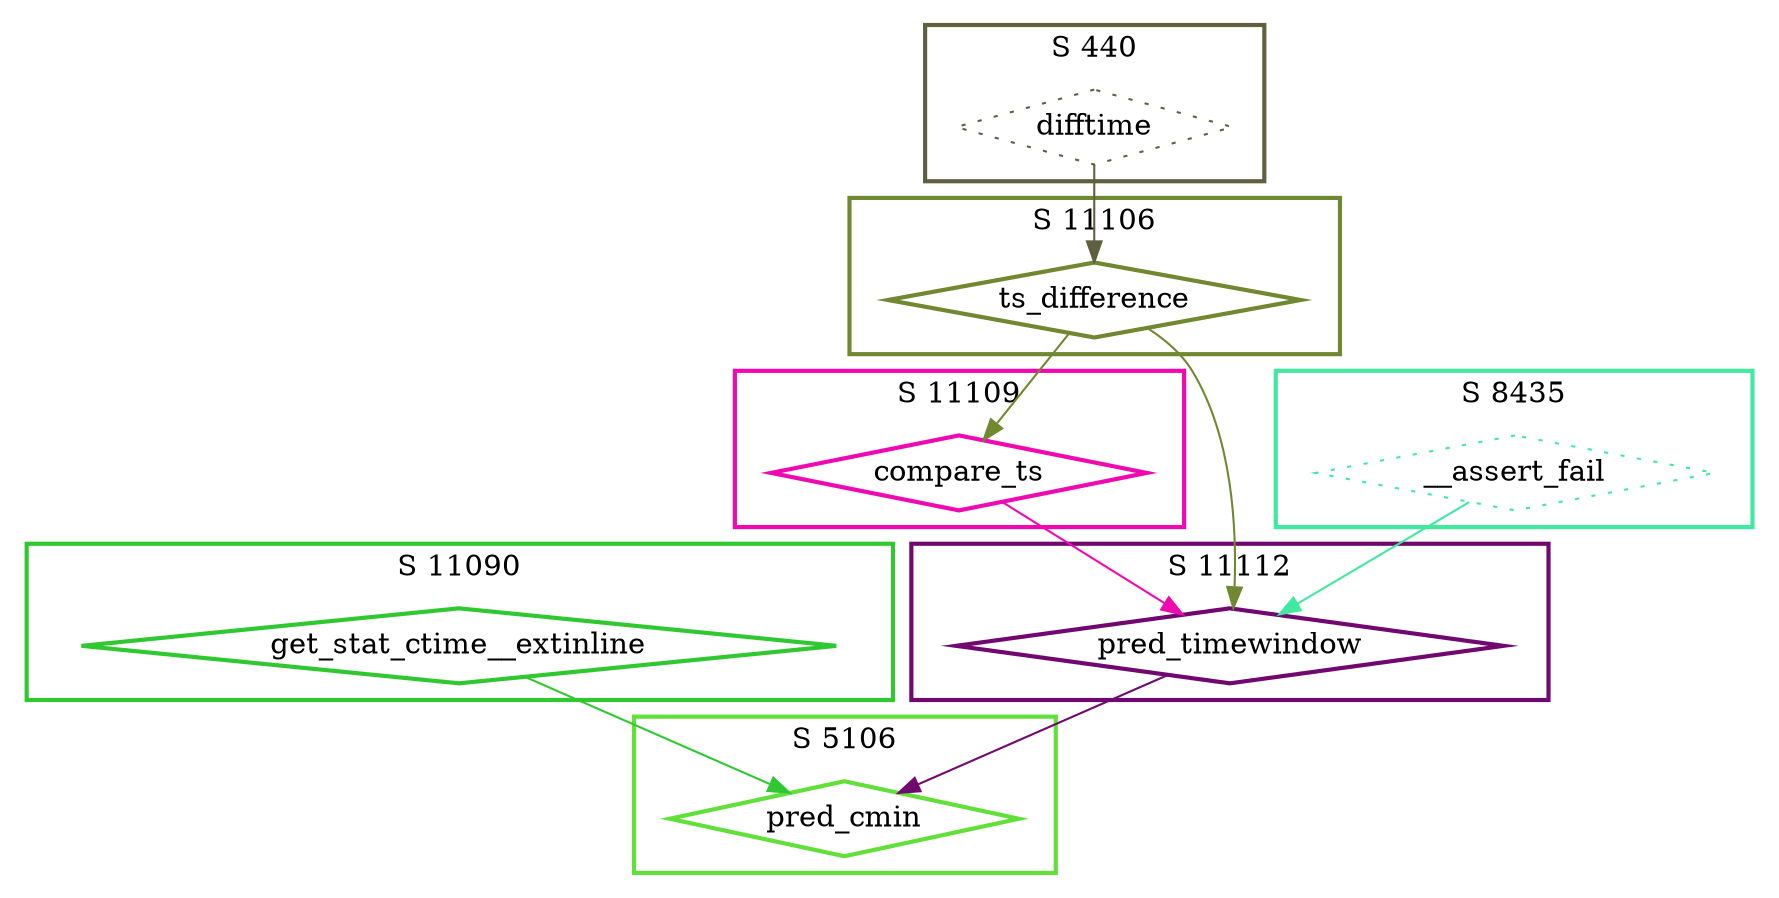 digraph G {
  ratio=0.500000;
  "UV get_stat_ctime__extinline (11090)" [shape=diamond,
                                          label="get_stat_ctime__extinline",
                                          color="#30C830", style=bold];
  "UV ts_difference (11106)" [shape=diamond, label="ts_difference",
                              color="#708830", style=bold];
  "UV compare_ts (11109)" [shape=diamond, label="compare_ts",
                           color="#F008B0", style=bold];
  "UV difftime (440)" [shape=diamond, label="difftime", color="#606040",
                       style=dotted];
  "UV pred_timewindow (11112)" [shape=diamond, label="pred_timewindow",
                                color="#700870", style=bold];
  "UV pred_cmin (5106)" [shape=diamond, label="pred_cmin", color="#60E038",
                         style=bold];
  "UV __assert_fail (8435)" [shape=diamond, label="__assert_fail",
                             color="#40E8A0", style=dotted];
  
  subgraph cluster_11106 { label="S 11106";
    color="#708830";
    style=bold;
    "UV ts_difference (11106)"; };
  subgraph cluster_11090 { label="S 11090";
    color="#30C830";
    style=bold;
    "UV get_stat_ctime__extinline (11090)"; };
  subgraph cluster_11112 { label="S 11112";
    color="#700870";
    style=bold;
    "UV pred_timewindow (11112)"; };
  subgraph cluster_5106 { label="S 5106";
    color="#60E038";
    style=bold;
    "UV pred_cmin (5106)"; };
  subgraph cluster_11109 { label="S 11109";
    color="#F008B0";
    style=bold;
    "UV compare_ts (11109)"; };
  subgraph cluster_8435 { label="S 8435";
    color="#40E8A0";
    style=bold;
    "UV __assert_fail (8435)"; };
  subgraph cluster_440 { label="S 440";
    color="#606040";
    style=bold;
    "UV difftime (440)"; };
  
  "UV get_stat_ctime__extinline (11090)" -> "UV pred_cmin (5106)" [color="#30C830"];
  "UV ts_difference (11106)" -> "UV compare_ts (11109)" [color="#708830"];
  "UV ts_difference (11106)" -> "UV pred_timewindow (11112)" [color="#708830"];
  "UV compare_ts (11109)" -> "UV pred_timewindow (11112)" [color="#F008B0"];
  "UV difftime (440)" -> "UV ts_difference (11106)" [color="#606040"];
  "UV pred_timewindow (11112)" -> "UV pred_cmin (5106)" [color="#700870"];
  "UV __assert_fail (8435)" -> "UV pred_timewindow (11112)" [color="#40E8A0"];
  
  }